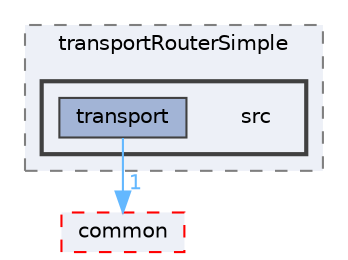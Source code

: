 digraph "src"
{
 // LATEX_PDF_SIZE
  bgcolor="transparent";
  edge [fontname=Helvetica,fontsize=10,labelfontname=Helvetica,labelfontsize=10];
  node [fontname=Helvetica,fontsize=10,shape=box,height=0.2,width=0.4];
  compound=true
  subgraph clusterdir_82309a13b7cd9df9585d8b4ab73955a8 {
    graph [ bgcolor="#edf0f7", pencolor="grey50", label="transportRouterSimple", fontname=Helvetica,fontsize=10 style="filled,dashed", URL="dir_82309a13b7cd9df9585d8b4ab73955a8.html",tooltip=""]
  subgraph clusterdir_d33f08eb3d1af01eb18788fc40870ff7 {
    graph [ bgcolor="#edf0f7", pencolor="grey25", label="", fontname=Helvetica,fontsize=10 style="filled,bold", URL="dir_d33f08eb3d1af01eb18788fc40870ff7.html",tooltip=""]
    dir_d33f08eb3d1af01eb18788fc40870ff7 [shape=plaintext, label="src"];
  dir_22acb7ec820299b5e077e8cf80f310fa [label="transport", fillcolor="#a2b4d6", color="grey25", style="filled", URL="dir_22acb7ec820299b5e077e8cf80f310fa.html",tooltip=""];
  }
  }
  dir_20a012b5fcadd4a8631b6f1c7befe460 [label="common", fillcolor="#edf0f7", color="red", style="filled,dashed", URL="dir_20a012b5fcadd4a8631b6f1c7befe460.html",tooltip=""];
  dir_22acb7ec820299b5e077e8cf80f310fa->dir_20a012b5fcadd4a8631b6f1c7befe460 [headlabel="1", labeldistance=1.5 headhref="dir_000221_000044.html" href="dir_000221_000044.html" color="steelblue1" fontcolor="steelblue1"];
}
